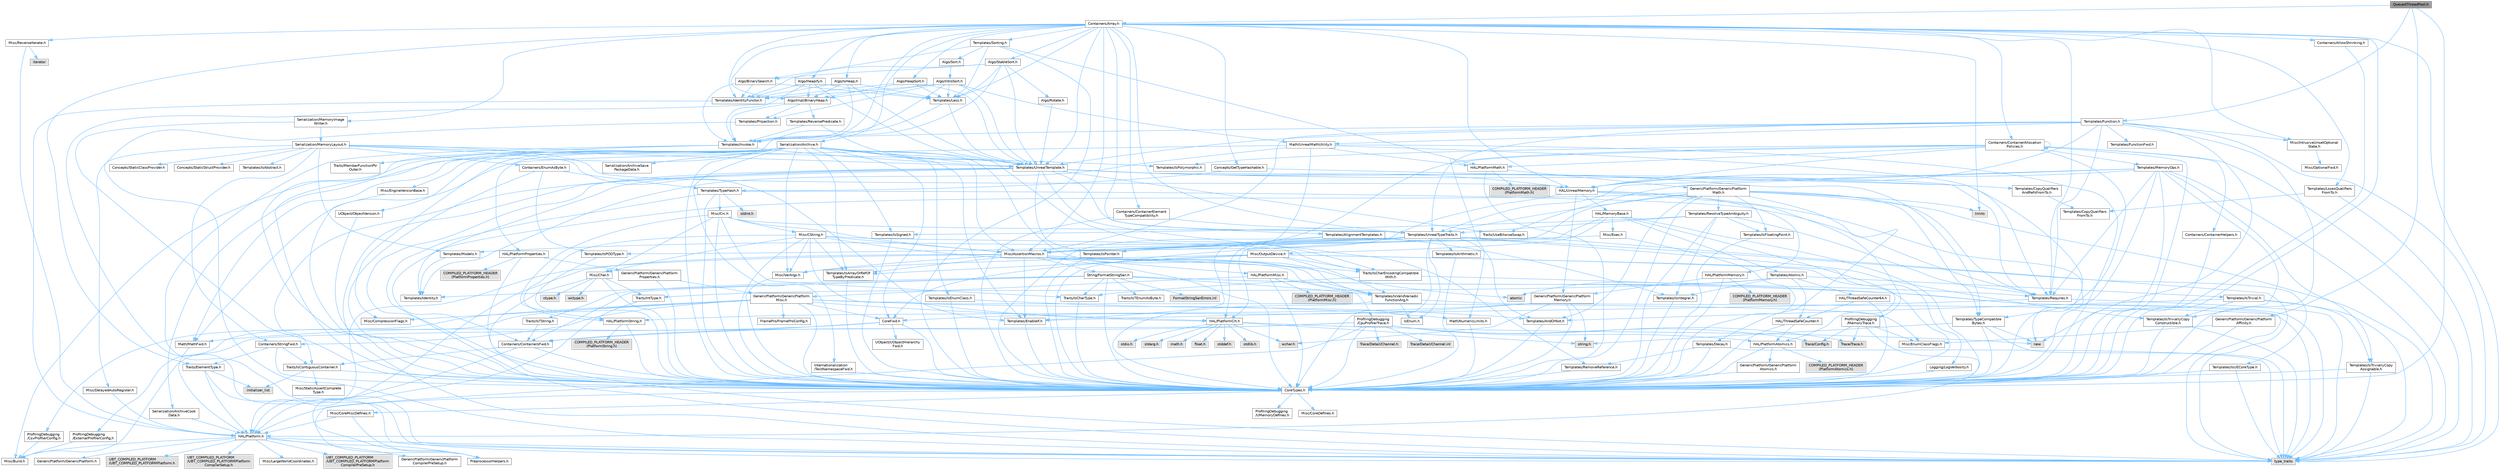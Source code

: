 digraph "QueuedThreadPool.h"
{
 // INTERACTIVE_SVG=YES
 // LATEX_PDF_SIZE
  bgcolor="transparent";
  edge [fontname=Helvetica,fontsize=10,labelfontname=Helvetica,labelfontsize=10];
  node [fontname=Helvetica,fontsize=10,shape=box,height=0.2,width=0.4];
  Node1 [id="Node000001",label="QueuedThreadPool.h",height=0.2,width=0.4,color="gray40", fillcolor="grey60", style="filled", fontcolor="black",tooltip=" "];
  Node1 -> Node2 [id="edge1_Node000001_Node000002",color="steelblue1",style="solid",tooltip=" "];
  Node2 [id="Node000002",label="CoreTypes.h",height=0.2,width=0.4,color="grey40", fillcolor="white", style="filled",URL="$dc/dec/CoreTypes_8h.html",tooltip=" "];
  Node2 -> Node3 [id="edge2_Node000002_Node000003",color="steelblue1",style="solid",tooltip=" "];
  Node3 [id="Node000003",label="HAL/Platform.h",height=0.2,width=0.4,color="grey40", fillcolor="white", style="filled",URL="$d9/dd0/Platform_8h.html",tooltip=" "];
  Node3 -> Node4 [id="edge3_Node000003_Node000004",color="steelblue1",style="solid",tooltip=" "];
  Node4 [id="Node000004",label="Misc/Build.h",height=0.2,width=0.4,color="grey40", fillcolor="white", style="filled",URL="$d3/dbb/Build_8h.html",tooltip=" "];
  Node3 -> Node5 [id="edge4_Node000003_Node000005",color="steelblue1",style="solid",tooltip=" "];
  Node5 [id="Node000005",label="Misc/LargeWorldCoordinates.h",height=0.2,width=0.4,color="grey40", fillcolor="white", style="filled",URL="$d2/dcb/LargeWorldCoordinates_8h.html",tooltip=" "];
  Node3 -> Node6 [id="edge5_Node000003_Node000006",color="steelblue1",style="solid",tooltip=" "];
  Node6 [id="Node000006",label="type_traits",height=0.2,width=0.4,color="grey60", fillcolor="#E0E0E0", style="filled",tooltip=" "];
  Node3 -> Node7 [id="edge6_Node000003_Node000007",color="steelblue1",style="solid",tooltip=" "];
  Node7 [id="Node000007",label="PreprocessorHelpers.h",height=0.2,width=0.4,color="grey40", fillcolor="white", style="filled",URL="$db/ddb/PreprocessorHelpers_8h.html",tooltip=" "];
  Node3 -> Node8 [id="edge7_Node000003_Node000008",color="steelblue1",style="solid",tooltip=" "];
  Node8 [id="Node000008",label="UBT_COMPILED_PLATFORM\l/UBT_COMPILED_PLATFORMPlatform\lCompilerPreSetup.h",height=0.2,width=0.4,color="grey60", fillcolor="#E0E0E0", style="filled",tooltip=" "];
  Node3 -> Node9 [id="edge8_Node000003_Node000009",color="steelblue1",style="solid",tooltip=" "];
  Node9 [id="Node000009",label="GenericPlatform/GenericPlatform\lCompilerPreSetup.h",height=0.2,width=0.4,color="grey40", fillcolor="white", style="filled",URL="$d9/dc8/GenericPlatformCompilerPreSetup_8h.html",tooltip=" "];
  Node3 -> Node10 [id="edge9_Node000003_Node000010",color="steelblue1",style="solid",tooltip=" "];
  Node10 [id="Node000010",label="GenericPlatform/GenericPlatform.h",height=0.2,width=0.4,color="grey40", fillcolor="white", style="filled",URL="$d6/d84/GenericPlatform_8h.html",tooltip=" "];
  Node3 -> Node11 [id="edge10_Node000003_Node000011",color="steelblue1",style="solid",tooltip=" "];
  Node11 [id="Node000011",label="UBT_COMPILED_PLATFORM\l/UBT_COMPILED_PLATFORMPlatform.h",height=0.2,width=0.4,color="grey60", fillcolor="#E0E0E0", style="filled",tooltip=" "];
  Node3 -> Node12 [id="edge11_Node000003_Node000012",color="steelblue1",style="solid",tooltip=" "];
  Node12 [id="Node000012",label="UBT_COMPILED_PLATFORM\l/UBT_COMPILED_PLATFORMPlatform\lCompilerSetup.h",height=0.2,width=0.4,color="grey60", fillcolor="#E0E0E0", style="filled",tooltip=" "];
  Node2 -> Node13 [id="edge12_Node000002_Node000013",color="steelblue1",style="solid",tooltip=" "];
  Node13 [id="Node000013",label="ProfilingDebugging\l/UMemoryDefines.h",height=0.2,width=0.4,color="grey40", fillcolor="white", style="filled",URL="$d2/da2/UMemoryDefines_8h.html",tooltip=" "];
  Node2 -> Node14 [id="edge13_Node000002_Node000014",color="steelblue1",style="solid",tooltip=" "];
  Node14 [id="Node000014",label="Misc/CoreMiscDefines.h",height=0.2,width=0.4,color="grey40", fillcolor="white", style="filled",URL="$da/d38/CoreMiscDefines_8h.html",tooltip=" "];
  Node14 -> Node3 [id="edge14_Node000014_Node000003",color="steelblue1",style="solid",tooltip=" "];
  Node14 -> Node7 [id="edge15_Node000014_Node000007",color="steelblue1",style="solid",tooltip=" "];
  Node2 -> Node15 [id="edge16_Node000002_Node000015",color="steelblue1",style="solid",tooltip=" "];
  Node15 [id="Node000015",label="Misc/CoreDefines.h",height=0.2,width=0.4,color="grey40", fillcolor="white", style="filled",URL="$d3/dd2/CoreDefines_8h.html",tooltip=" "];
  Node1 -> Node16 [id="edge17_Node000001_Node000016",color="steelblue1",style="solid",tooltip=" "];
  Node16 [id="Node000016",label="Containers/Array.h",height=0.2,width=0.4,color="grey40", fillcolor="white", style="filled",URL="$df/dd0/Array_8h.html",tooltip=" "];
  Node16 -> Node2 [id="edge18_Node000016_Node000002",color="steelblue1",style="solid",tooltip=" "];
  Node16 -> Node17 [id="edge19_Node000016_Node000017",color="steelblue1",style="solid",tooltip=" "];
  Node17 [id="Node000017",label="Misc/AssertionMacros.h",height=0.2,width=0.4,color="grey40", fillcolor="white", style="filled",URL="$d0/dfa/AssertionMacros_8h.html",tooltip=" "];
  Node17 -> Node2 [id="edge20_Node000017_Node000002",color="steelblue1",style="solid",tooltip=" "];
  Node17 -> Node3 [id="edge21_Node000017_Node000003",color="steelblue1",style="solid",tooltip=" "];
  Node17 -> Node18 [id="edge22_Node000017_Node000018",color="steelblue1",style="solid",tooltip=" "];
  Node18 [id="Node000018",label="HAL/PlatformMisc.h",height=0.2,width=0.4,color="grey40", fillcolor="white", style="filled",URL="$d0/df5/PlatformMisc_8h.html",tooltip=" "];
  Node18 -> Node2 [id="edge23_Node000018_Node000002",color="steelblue1",style="solid",tooltip=" "];
  Node18 -> Node19 [id="edge24_Node000018_Node000019",color="steelblue1",style="solid",tooltip=" "];
  Node19 [id="Node000019",label="GenericPlatform/GenericPlatform\lMisc.h",height=0.2,width=0.4,color="grey40", fillcolor="white", style="filled",URL="$db/d9a/GenericPlatformMisc_8h.html",tooltip=" "];
  Node19 -> Node20 [id="edge25_Node000019_Node000020",color="steelblue1",style="solid",tooltip=" "];
  Node20 [id="Node000020",label="Containers/StringFwd.h",height=0.2,width=0.4,color="grey40", fillcolor="white", style="filled",URL="$df/d37/StringFwd_8h.html",tooltip=" "];
  Node20 -> Node2 [id="edge26_Node000020_Node000002",color="steelblue1",style="solid",tooltip=" "];
  Node20 -> Node21 [id="edge27_Node000020_Node000021",color="steelblue1",style="solid",tooltip=" "];
  Node21 [id="Node000021",label="Traits/ElementType.h",height=0.2,width=0.4,color="grey40", fillcolor="white", style="filled",URL="$d5/d4f/ElementType_8h.html",tooltip=" "];
  Node21 -> Node3 [id="edge28_Node000021_Node000003",color="steelblue1",style="solid",tooltip=" "];
  Node21 -> Node22 [id="edge29_Node000021_Node000022",color="steelblue1",style="solid",tooltip=" "];
  Node22 [id="Node000022",label="initializer_list",height=0.2,width=0.4,color="grey60", fillcolor="#E0E0E0", style="filled",tooltip=" "];
  Node21 -> Node6 [id="edge30_Node000021_Node000006",color="steelblue1",style="solid",tooltip=" "];
  Node20 -> Node23 [id="edge31_Node000020_Node000023",color="steelblue1",style="solid",tooltip=" "];
  Node23 [id="Node000023",label="Traits/IsContiguousContainer.h",height=0.2,width=0.4,color="grey40", fillcolor="white", style="filled",URL="$d5/d3c/IsContiguousContainer_8h.html",tooltip=" "];
  Node23 -> Node2 [id="edge32_Node000023_Node000002",color="steelblue1",style="solid",tooltip=" "];
  Node23 -> Node24 [id="edge33_Node000023_Node000024",color="steelblue1",style="solid",tooltip=" "];
  Node24 [id="Node000024",label="Misc/StaticAssertComplete\lType.h",height=0.2,width=0.4,color="grey40", fillcolor="white", style="filled",URL="$d5/d4e/StaticAssertCompleteType_8h.html",tooltip=" "];
  Node23 -> Node22 [id="edge34_Node000023_Node000022",color="steelblue1",style="solid",tooltip=" "];
  Node19 -> Node25 [id="edge35_Node000019_Node000025",color="steelblue1",style="solid",tooltip=" "];
  Node25 [id="Node000025",label="CoreFwd.h",height=0.2,width=0.4,color="grey40", fillcolor="white", style="filled",URL="$d1/d1e/CoreFwd_8h.html",tooltip=" "];
  Node25 -> Node2 [id="edge36_Node000025_Node000002",color="steelblue1",style="solid",tooltip=" "];
  Node25 -> Node26 [id="edge37_Node000025_Node000026",color="steelblue1",style="solid",tooltip=" "];
  Node26 [id="Node000026",label="Containers/ContainersFwd.h",height=0.2,width=0.4,color="grey40", fillcolor="white", style="filled",URL="$d4/d0a/ContainersFwd_8h.html",tooltip=" "];
  Node26 -> Node3 [id="edge38_Node000026_Node000003",color="steelblue1",style="solid",tooltip=" "];
  Node26 -> Node2 [id="edge39_Node000026_Node000002",color="steelblue1",style="solid",tooltip=" "];
  Node26 -> Node23 [id="edge40_Node000026_Node000023",color="steelblue1",style="solid",tooltip=" "];
  Node25 -> Node27 [id="edge41_Node000025_Node000027",color="steelblue1",style="solid",tooltip=" "];
  Node27 [id="Node000027",label="Math/MathFwd.h",height=0.2,width=0.4,color="grey40", fillcolor="white", style="filled",URL="$d2/d10/MathFwd_8h.html",tooltip=" "];
  Node27 -> Node3 [id="edge42_Node000027_Node000003",color="steelblue1",style="solid",tooltip=" "];
  Node25 -> Node28 [id="edge43_Node000025_Node000028",color="steelblue1",style="solid",tooltip=" "];
  Node28 [id="Node000028",label="UObject/UObjectHierarchy\lFwd.h",height=0.2,width=0.4,color="grey40", fillcolor="white", style="filled",URL="$d3/d13/UObjectHierarchyFwd_8h.html",tooltip=" "];
  Node19 -> Node2 [id="edge44_Node000019_Node000002",color="steelblue1",style="solid",tooltip=" "];
  Node19 -> Node29 [id="edge45_Node000019_Node000029",color="steelblue1",style="solid",tooltip=" "];
  Node29 [id="Node000029",label="FramePro/FrameProConfig.h",height=0.2,width=0.4,color="grey40", fillcolor="white", style="filled",URL="$d7/d90/FrameProConfig_8h.html",tooltip=" "];
  Node19 -> Node30 [id="edge46_Node000019_Node000030",color="steelblue1",style="solid",tooltip=" "];
  Node30 [id="Node000030",label="HAL/PlatformCrt.h",height=0.2,width=0.4,color="grey40", fillcolor="white", style="filled",URL="$d8/d75/PlatformCrt_8h.html",tooltip=" "];
  Node30 -> Node31 [id="edge47_Node000030_Node000031",color="steelblue1",style="solid",tooltip=" "];
  Node31 [id="Node000031",label="new",height=0.2,width=0.4,color="grey60", fillcolor="#E0E0E0", style="filled",tooltip=" "];
  Node30 -> Node32 [id="edge48_Node000030_Node000032",color="steelblue1",style="solid",tooltip=" "];
  Node32 [id="Node000032",label="wchar.h",height=0.2,width=0.4,color="grey60", fillcolor="#E0E0E0", style="filled",tooltip=" "];
  Node30 -> Node33 [id="edge49_Node000030_Node000033",color="steelblue1",style="solid",tooltip=" "];
  Node33 [id="Node000033",label="stddef.h",height=0.2,width=0.4,color="grey60", fillcolor="#E0E0E0", style="filled",tooltip=" "];
  Node30 -> Node34 [id="edge50_Node000030_Node000034",color="steelblue1",style="solid",tooltip=" "];
  Node34 [id="Node000034",label="stdlib.h",height=0.2,width=0.4,color="grey60", fillcolor="#E0E0E0", style="filled",tooltip=" "];
  Node30 -> Node35 [id="edge51_Node000030_Node000035",color="steelblue1",style="solid",tooltip=" "];
  Node35 [id="Node000035",label="stdio.h",height=0.2,width=0.4,color="grey60", fillcolor="#E0E0E0", style="filled",tooltip=" "];
  Node30 -> Node36 [id="edge52_Node000030_Node000036",color="steelblue1",style="solid",tooltip=" "];
  Node36 [id="Node000036",label="stdarg.h",height=0.2,width=0.4,color="grey60", fillcolor="#E0E0E0", style="filled",tooltip=" "];
  Node30 -> Node37 [id="edge53_Node000030_Node000037",color="steelblue1",style="solid",tooltip=" "];
  Node37 [id="Node000037",label="math.h",height=0.2,width=0.4,color="grey60", fillcolor="#E0E0E0", style="filled",tooltip=" "];
  Node30 -> Node38 [id="edge54_Node000030_Node000038",color="steelblue1",style="solid",tooltip=" "];
  Node38 [id="Node000038",label="float.h",height=0.2,width=0.4,color="grey60", fillcolor="#E0E0E0", style="filled",tooltip=" "];
  Node30 -> Node39 [id="edge55_Node000030_Node000039",color="steelblue1",style="solid",tooltip=" "];
  Node39 [id="Node000039",label="string.h",height=0.2,width=0.4,color="grey60", fillcolor="#E0E0E0", style="filled",tooltip=" "];
  Node19 -> Node40 [id="edge56_Node000019_Node000040",color="steelblue1",style="solid",tooltip=" "];
  Node40 [id="Node000040",label="Math/NumericLimits.h",height=0.2,width=0.4,color="grey40", fillcolor="white", style="filled",URL="$df/d1b/NumericLimits_8h.html",tooltip=" "];
  Node40 -> Node2 [id="edge57_Node000040_Node000002",color="steelblue1",style="solid",tooltip=" "];
  Node19 -> Node41 [id="edge58_Node000019_Node000041",color="steelblue1",style="solid",tooltip=" "];
  Node41 [id="Node000041",label="Misc/CompressionFlags.h",height=0.2,width=0.4,color="grey40", fillcolor="white", style="filled",URL="$d9/d76/CompressionFlags_8h.html",tooltip=" "];
  Node19 -> Node42 [id="edge59_Node000019_Node000042",color="steelblue1",style="solid",tooltip=" "];
  Node42 [id="Node000042",label="Misc/EnumClassFlags.h",height=0.2,width=0.4,color="grey40", fillcolor="white", style="filled",URL="$d8/de7/EnumClassFlags_8h.html",tooltip=" "];
  Node19 -> Node43 [id="edge60_Node000019_Node000043",color="steelblue1",style="solid",tooltip=" "];
  Node43 [id="Node000043",label="ProfilingDebugging\l/CsvProfilerConfig.h",height=0.2,width=0.4,color="grey40", fillcolor="white", style="filled",URL="$d3/d88/CsvProfilerConfig_8h.html",tooltip=" "];
  Node43 -> Node4 [id="edge61_Node000043_Node000004",color="steelblue1",style="solid",tooltip=" "];
  Node19 -> Node44 [id="edge62_Node000019_Node000044",color="steelblue1",style="solid",tooltip=" "];
  Node44 [id="Node000044",label="ProfilingDebugging\l/ExternalProfilerConfig.h",height=0.2,width=0.4,color="grey40", fillcolor="white", style="filled",URL="$d3/dbb/ExternalProfilerConfig_8h.html",tooltip=" "];
  Node44 -> Node4 [id="edge63_Node000044_Node000004",color="steelblue1",style="solid",tooltip=" "];
  Node18 -> Node45 [id="edge64_Node000018_Node000045",color="steelblue1",style="solid",tooltip=" "];
  Node45 [id="Node000045",label="COMPILED_PLATFORM_HEADER\l(PlatformMisc.h)",height=0.2,width=0.4,color="grey60", fillcolor="#E0E0E0", style="filled",tooltip=" "];
  Node18 -> Node46 [id="edge65_Node000018_Node000046",color="steelblue1",style="solid",tooltip=" "];
  Node46 [id="Node000046",label="ProfilingDebugging\l/CpuProfilerTrace.h",height=0.2,width=0.4,color="grey40", fillcolor="white", style="filled",URL="$da/dcb/CpuProfilerTrace_8h.html",tooltip=" "];
  Node46 -> Node2 [id="edge66_Node000046_Node000002",color="steelblue1",style="solid",tooltip=" "];
  Node46 -> Node26 [id="edge67_Node000046_Node000026",color="steelblue1",style="solid",tooltip=" "];
  Node46 -> Node47 [id="edge68_Node000046_Node000047",color="steelblue1",style="solid",tooltip=" "];
  Node47 [id="Node000047",label="HAL/PlatformAtomics.h",height=0.2,width=0.4,color="grey40", fillcolor="white", style="filled",URL="$d3/d36/PlatformAtomics_8h.html",tooltip=" "];
  Node47 -> Node2 [id="edge69_Node000047_Node000002",color="steelblue1",style="solid",tooltip=" "];
  Node47 -> Node48 [id="edge70_Node000047_Node000048",color="steelblue1",style="solid",tooltip=" "];
  Node48 [id="Node000048",label="GenericPlatform/GenericPlatform\lAtomics.h",height=0.2,width=0.4,color="grey40", fillcolor="white", style="filled",URL="$da/d72/GenericPlatformAtomics_8h.html",tooltip=" "];
  Node48 -> Node2 [id="edge71_Node000048_Node000002",color="steelblue1",style="solid",tooltip=" "];
  Node47 -> Node49 [id="edge72_Node000047_Node000049",color="steelblue1",style="solid",tooltip=" "];
  Node49 [id="Node000049",label="COMPILED_PLATFORM_HEADER\l(PlatformAtomics.h)",height=0.2,width=0.4,color="grey60", fillcolor="#E0E0E0", style="filled",tooltip=" "];
  Node46 -> Node7 [id="edge73_Node000046_Node000007",color="steelblue1",style="solid",tooltip=" "];
  Node46 -> Node4 [id="edge74_Node000046_Node000004",color="steelblue1",style="solid",tooltip=" "];
  Node46 -> Node50 [id="edge75_Node000046_Node000050",color="steelblue1",style="solid",tooltip=" "];
  Node50 [id="Node000050",label="Trace/Config.h",height=0.2,width=0.4,color="grey60", fillcolor="#E0E0E0", style="filled",tooltip=" "];
  Node46 -> Node51 [id="edge76_Node000046_Node000051",color="steelblue1",style="solid",tooltip=" "];
  Node51 [id="Node000051",label="Trace/Detail/Channel.h",height=0.2,width=0.4,color="grey60", fillcolor="#E0E0E0", style="filled",tooltip=" "];
  Node46 -> Node52 [id="edge77_Node000046_Node000052",color="steelblue1",style="solid",tooltip=" "];
  Node52 [id="Node000052",label="Trace/Detail/Channel.inl",height=0.2,width=0.4,color="grey60", fillcolor="#E0E0E0", style="filled",tooltip=" "];
  Node46 -> Node53 [id="edge78_Node000046_Node000053",color="steelblue1",style="solid",tooltip=" "];
  Node53 [id="Node000053",label="Trace/Trace.h",height=0.2,width=0.4,color="grey60", fillcolor="#E0E0E0", style="filled",tooltip=" "];
  Node17 -> Node7 [id="edge79_Node000017_Node000007",color="steelblue1",style="solid",tooltip=" "];
  Node17 -> Node54 [id="edge80_Node000017_Node000054",color="steelblue1",style="solid",tooltip=" "];
  Node54 [id="Node000054",label="Templates/EnableIf.h",height=0.2,width=0.4,color="grey40", fillcolor="white", style="filled",URL="$d7/d60/EnableIf_8h.html",tooltip=" "];
  Node54 -> Node2 [id="edge81_Node000054_Node000002",color="steelblue1",style="solid",tooltip=" "];
  Node17 -> Node55 [id="edge82_Node000017_Node000055",color="steelblue1",style="solid",tooltip=" "];
  Node55 [id="Node000055",label="Templates/IsArrayOrRefOf\lTypeByPredicate.h",height=0.2,width=0.4,color="grey40", fillcolor="white", style="filled",URL="$d6/da1/IsArrayOrRefOfTypeByPredicate_8h.html",tooltip=" "];
  Node55 -> Node2 [id="edge83_Node000055_Node000002",color="steelblue1",style="solid",tooltip=" "];
  Node17 -> Node56 [id="edge84_Node000017_Node000056",color="steelblue1",style="solid",tooltip=" "];
  Node56 [id="Node000056",label="Templates/IsValidVariadic\lFunctionArg.h",height=0.2,width=0.4,color="grey40", fillcolor="white", style="filled",URL="$d0/dc8/IsValidVariadicFunctionArg_8h.html",tooltip=" "];
  Node56 -> Node2 [id="edge85_Node000056_Node000002",color="steelblue1",style="solid",tooltip=" "];
  Node56 -> Node57 [id="edge86_Node000056_Node000057",color="steelblue1",style="solid",tooltip=" "];
  Node57 [id="Node000057",label="IsEnum.h",height=0.2,width=0.4,color="grey40", fillcolor="white", style="filled",URL="$d4/de5/IsEnum_8h.html",tooltip=" "];
  Node56 -> Node6 [id="edge87_Node000056_Node000006",color="steelblue1",style="solid",tooltip=" "];
  Node17 -> Node58 [id="edge88_Node000017_Node000058",color="steelblue1",style="solid",tooltip=" "];
  Node58 [id="Node000058",label="Traits/IsCharEncodingCompatible\lWith.h",height=0.2,width=0.4,color="grey40", fillcolor="white", style="filled",URL="$df/dd1/IsCharEncodingCompatibleWith_8h.html",tooltip=" "];
  Node58 -> Node6 [id="edge89_Node000058_Node000006",color="steelblue1",style="solid",tooltip=" "];
  Node58 -> Node59 [id="edge90_Node000058_Node000059",color="steelblue1",style="solid",tooltip=" "];
  Node59 [id="Node000059",label="Traits/IsCharType.h",height=0.2,width=0.4,color="grey40", fillcolor="white", style="filled",URL="$db/d51/IsCharType_8h.html",tooltip=" "];
  Node59 -> Node2 [id="edge91_Node000059_Node000002",color="steelblue1",style="solid",tooltip=" "];
  Node17 -> Node60 [id="edge92_Node000017_Node000060",color="steelblue1",style="solid",tooltip=" "];
  Node60 [id="Node000060",label="Misc/VarArgs.h",height=0.2,width=0.4,color="grey40", fillcolor="white", style="filled",URL="$d5/d6f/VarArgs_8h.html",tooltip=" "];
  Node60 -> Node2 [id="edge93_Node000060_Node000002",color="steelblue1",style="solid",tooltip=" "];
  Node17 -> Node61 [id="edge94_Node000017_Node000061",color="steelblue1",style="solid",tooltip=" "];
  Node61 [id="Node000061",label="String/FormatStringSan.h",height=0.2,width=0.4,color="grey40", fillcolor="white", style="filled",URL="$d3/d8b/FormatStringSan_8h.html",tooltip=" "];
  Node61 -> Node6 [id="edge95_Node000061_Node000006",color="steelblue1",style="solid",tooltip=" "];
  Node61 -> Node2 [id="edge96_Node000061_Node000002",color="steelblue1",style="solid",tooltip=" "];
  Node61 -> Node62 [id="edge97_Node000061_Node000062",color="steelblue1",style="solid",tooltip=" "];
  Node62 [id="Node000062",label="Templates/Requires.h",height=0.2,width=0.4,color="grey40", fillcolor="white", style="filled",URL="$dc/d96/Requires_8h.html",tooltip=" "];
  Node62 -> Node54 [id="edge98_Node000062_Node000054",color="steelblue1",style="solid",tooltip=" "];
  Node62 -> Node6 [id="edge99_Node000062_Node000006",color="steelblue1",style="solid",tooltip=" "];
  Node61 -> Node63 [id="edge100_Node000061_Node000063",color="steelblue1",style="solid",tooltip=" "];
  Node63 [id="Node000063",label="Templates/Identity.h",height=0.2,width=0.4,color="grey40", fillcolor="white", style="filled",URL="$d0/dd5/Identity_8h.html",tooltip=" "];
  Node61 -> Node56 [id="edge101_Node000061_Node000056",color="steelblue1",style="solid",tooltip=" "];
  Node61 -> Node59 [id="edge102_Node000061_Node000059",color="steelblue1",style="solid",tooltip=" "];
  Node61 -> Node64 [id="edge103_Node000061_Node000064",color="steelblue1",style="solid",tooltip=" "];
  Node64 [id="Node000064",label="Traits/IsTEnumAsByte.h",height=0.2,width=0.4,color="grey40", fillcolor="white", style="filled",URL="$d1/de6/IsTEnumAsByte_8h.html",tooltip=" "];
  Node61 -> Node65 [id="edge104_Node000061_Node000065",color="steelblue1",style="solid",tooltip=" "];
  Node65 [id="Node000065",label="Traits/IsTString.h",height=0.2,width=0.4,color="grey40", fillcolor="white", style="filled",URL="$d0/df8/IsTString_8h.html",tooltip=" "];
  Node65 -> Node26 [id="edge105_Node000065_Node000026",color="steelblue1",style="solid",tooltip=" "];
  Node61 -> Node26 [id="edge106_Node000061_Node000026",color="steelblue1",style="solid",tooltip=" "];
  Node61 -> Node66 [id="edge107_Node000061_Node000066",color="steelblue1",style="solid",tooltip=" "];
  Node66 [id="Node000066",label="FormatStringSanErrors.inl",height=0.2,width=0.4,color="grey60", fillcolor="#E0E0E0", style="filled",tooltip=" "];
  Node17 -> Node67 [id="edge108_Node000017_Node000067",color="steelblue1",style="solid",tooltip=" "];
  Node67 [id="Node000067",label="atomic",height=0.2,width=0.4,color="grey60", fillcolor="#E0E0E0", style="filled",tooltip=" "];
  Node16 -> Node68 [id="edge109_Node000016_Node000068",color="steelblue1",style="solid",tooltip=" "];
  Node68 [id="Node000068",label="Misc/IntrusiveUnsetOptional\lState.h",height=0.2,width=0.4,color="grey40", fillcolor="white", style="filled",URL="$d2/d0a/IntrusiveUnsetOptionalState_8h.html",tooltip=" "];
  Node68 -> Node69 [id="edge110_Node000068_Node000069",color="steelblue1",style="solid",tooltip=" "];
  Node69 [id="Node000069",label="Misc/OptionalFwd.h",height=0.2,width=0.4,color="grey40", fillcolor="white", style="filled",URL="$dc/d50/OptionalFwd_8h.html",tooltip=" "];
  Node16 -> Node70 [id="edge111_Node000016_Node000070",color="steelblue1",style="solid",tooltip=" "];
  Node70 [id="Node000070",label="Misc/ReverseIterate.h",height=0.2,width=0.4,color="grey40", fillcolor="white", style="filled",URL="$db/de3/ReverseIterate_8h.html",tooltip=" "];
  Node70 -> Node3 [id="edge112_Node000070_Node000003",color="steelblue1",style="solid",tooltip=" "];
  Node70 -> Node71 [id="edge113_Node000070_Node000071",color="steelblue1",style="solid",tooltip=" "];
  Node71 [id="Node000071",label="iterator",height=0.2,width=0.4,color="grey60", fillcolor="#E0E0E0", style="filled",tooltip=" "];
  Node16 -> Node72 [id="edge114_Node000016_Node000072",color="steelblue1",style="solid",tooltip=" "];
  Node72 [id="Node000072",label="HAL/UnrealMemory.h",height=0.2,width=0.4,color="grey40", fillcolor="white", style="filled",URL="$d9/d96/UnrealMemory_8h.html",tooltip=" "];
  Node72 -> Node2 [id="edge115_Node000072_Node000002",color="steelblue1",style="solid",tooltip=" "];
  Node72 -> Node73 [id="edge116_Node000072_Node000073",color="steelblue1",style="solid",tooltip=" "];
  Node73 [id="Node000073",label="GenericPlatform/GenericPlatform\lMemory.h",height=0.2,width=0.4,color="grey40", fillcolor="white", style="filled",URL="$dd/d22/GenericPlatformMemory_8h.html",tooltip=" "];
  Node73 -> Node25 [id="edge117_Node000073_Node000025",color="steelblue1",style="solid",tooltip=" "];
  Node73 -> Node2 [id="edge118_Node000073_Node000002",color="steelblue1",style="solid",tooltip=" "];
  Node73 -> Node74 [id="edge119_Node000073_Node000074",color="steelblue1",style="solid",tooltip=" "];
  Node74 [id="Node000074",label="HAL/PlatformString.h",height=0.2,width=0.4,color="grey40", fillcolor="white", style="filled",URL="$db/db5/PlatformString_8h.html",tooltip=" "];
  Node74 -> Node2 [id="edge120_Node000074_Node000002",color="steelblue1",style="solid",tooltip=" "];
  Node74 -> Node75 [id="edge121_Node000074_Node000075",color="steelblue1",style="solid",tooltip=" "];
  Node75 [id="Node000075",label="COMPILED_PLATFORM_HEADER\l(PlatformString.h)",height=0.2,width=0.4,color="grey60", fillcolor="#E0E0E0", style="filled",tooltip=" "];
  Node73 -> Node39 [id="edge122_Node000073_Node000039",color="steelblue1",style="solid",tooltip=" "];
  Node73 -> Node32 [id="edge123_Node000073_Node000032",color="steelblue1",style="solid",tooltip=" "];
  Node72 -> Node76 [id="edge124_Node000072_Node000076",color="steelblue1",style="solid",tooltip=" "];
  Node76 [id="Node000076",label="HAL/MemoryBase.h",height=0.2,width=0.4,color="grey40", fillcolor="white", style="filled",URL="$d6/d9f/MemoryBase_8h.html",tooltip=" "];
  Node76 -> Node2 [id="edge125_Node000076_Node000002",color="steelblue1",style="solid",tooltip=" "];
  Node76 -> Node47 [id="edge126_Node000076_Node000047",color="steelblue1",style="solid",tooltip=" "];
  Node76 -> Node30 [id="edge127_Node000076_Node000030",color="steelblue1",style="solid",tooltip=" "];
  Node76 -> Node77 [id="edge128_Node000076_Node000077",color="steelblue1",style="solid",tooltip=" "];
  Node77 [id="Node000077",label="Misc/Exec.h",height=0.2,width=0.4,color="grey40", fillcolor="white", style="filled",URL="$de/ddb/Exec_8h.html",tooltip=" "];
  Node77 -> Node2 [id="edge129_Node000077_Node000002",color="steelblue1",style="solid",tooltip=" "];
  Node77 -> Node17 [id="edge130_Node000077_Node000017",color="steelblue1",style="solid",tooltip=" "];
  Node76 -> Node78 [id="edge131_Node000076_Node000078",color="steelblue1",style="solid",tooltip=" "];
  Node78 [id="Node000078",label="Misc/OutputDevice.h",height=0.2,width=0.4,color="grey40", fillcolor="white", style="filled",URL="$d7/d32/OutputDevice_8h.html",tooltip=" "];
  Node78 -> Node25 [id="edge132_Node000078_Node000025",color="steelblue1",style="solid",tooltip=" "];
  Node78 -> Node2 [id="edge133_Node000078_Node000002",color="steelblue1",style="solid",tooltip=" "];
  Node78 -> Node79 [id="edge134_Node000078_Node000079",color="steelblue1",style="solid",tooltip=" "];
  Node79 [id="Node000079",label="Logging/LogVerbosity.h",height=0.2,width=0.4,color="grey40", fillcolor="white", style="filled",URL="$d2/d8f/LogVerbosity_8h.html",tooltip=" "];
  Node79 -> Node2 [id="edge135_Node000079_Node000002",color="steelblue1",style="solid",tooltip=" "];
  Node78 -> Node60 [id="edge136_Node000078_Node000060",color="steelblue1",style="solid",tooltip=" "];
  Node78 -> Node55 [id="edge137_Node000078_Node000055",color="steelblue1",style="solid",tooltip=" "];
  Node78 -> Node56 [id="edge138_Node000078_Node000056",color="steelblue1",style="solid",tooltip=" "];
  Node78 -> Node58 [id="edge139_Node000078_Node000058",color="steelblue1",style="solid",tooltip=" "];
  Node76 -> Node80 [id="edge140_Node000076_Node000080",color="steelblue1",style="solid",tooltip=" "];
  Node80 [id="Node000080",label="Templates/Atomic.h",height=0.2,width=0.4,color="grey40", fillcolor="white", style="filled",URL="$d3/d91/Atomic_8h.html",tooltip=" "];
  Node80 -> Node81 [id="edge141_Node000080_Node000081",color="steelblue1",style="solid",tooltip=" "];
  Node81 [id="Node000081",label="HAL/ThreadSafeCounter.h",height=0.2,width=0.4,color="grey40", fillcolor="white", style="filled",URL="$dc/dc9/ThreadSafeCounter_8h.html",tooltip=" "];
  Node81 -> Node2 [id="edge142_Node000081_Node000002",color="steelblue1",style="solid",tooltip=" "];
  Node81 -> Node47 [id="edge143_Node000081_Node000047",color="steelblue1",style="solid",tooltip=" "];
  Node80 -> Node82 [id="edge144_Node000080_Node000082",color="steelblue1",style="solid",tooltip=" "];
  Node82 [id="Node000082",label="HAL/ThreadSafeCounter64.h",height=0.2,width=0.4,color="grey40", fillcolor="white", style="filled",URL="$d0/d12/ThreadSafeCounter64_8h.html",tooltip=" "];
  Node82 -> Node2 [id="edge145_Node000082_Node000002",color="steelblue1",style="solid",tooltip=" "];
  Node82 -> Node81 [id="edge146_Node000082_Node000081",color="steelblue1",style="solid",tooltip=" "];
  Node80 -> Node83 [id="edge147_Node000080_Node000083",color="steelblue1",style="solid",tooltip=" "];
  Node83 [id="Node000083",label="Templates/IsIntegral.h",height=0.2,width=0.4,color="grey40", fillcolor="white", style="filled",URL="$da/d64/IsIntegral_8h.html",tooltip=" "];
  Node83 -> Node2 [id="edge148_Node000083_Node000002",color="steelblue1",style="solid",tooltip=" "];
  Node80 -> Node84 [id="edge149_Node000080_Node000084",color="steelblue1",style="solid",tooltip=" "];
  Node84 [id="Node000084",label="Templates/IsTrivial.h",height=0.2,width=0.4,color="grey40", fillcolor="white", style="filled",URL="$da/d4c/IsTrivial_8h.html",tooltip=" "];
  Node84 -> Node85 [id="edge150_Node000084_Node000085",color="steelblue1",style="solid",tooltip=" "];
  Node85 [id="Node000085",label="Templates/AndOrNot.h",height=0.2,width=0.4,color="grey40", fillcolor="white", style="filled",URL="$db/d0a/AndOrNot_8h.html",tooltip=" "];
  Node85 -> Node2 [id="edge151_Node000085_Node000002",color="steelblue1",style="solid",tooltip=" "];
  Node84 -> Node86 [id="edge152_Node000084_Node000086",color="steelblue1",style="solid",tooltip=" "];
  Node86 [id="Node000086",label="Templates/IsTriviallyCopy\lConstructible.h",height=0.2,width=0.4,color="grey40", fillcolor="white", style="filled",URL="$d3/d78/IsTriviallyCopyConstructible_8h.html",tooltip=" "];
  Node86 -> Node2 [id="edge153_Node000086_Node000002",color="steelblue1",style="solid",tooltip=" "];
  Node86 -> Node6 [id="edge154_Node000086_Node000006",color="steelblue1",style="solid",tooltip=" "];
  Node84 -> Node87 [id="edge155_Node000084_Node000087",color="steelblue1",style="solid",tooltip=" "];
  Node87 [id="Node000087",label="Templates/IsTriviallyCopy\lAssignable.h",height=0.2,width=0.4,color="grey40", fillcolor="white", style="filled",URL="$d2/df2/IsTriviallyCopyAssignable_8h.html",tooltip=" "];
  Node87 -> Node2 [id="edge156_Node000087_Node000002",color="steelblue1",style="solid",tooltip=" "];
  Node87 -> Node6 [id="edge157_Node000087_Node000006",color="steelblue1",style="solid",tooltip=" "];
  Node84 -> Node6 [id="edge158_Node000084_Node000006",color="steelblue1",style="solid",tooltip=" "];
  Node80 -> Node88 [id="edge159_Node000080_Node000088",color="steelblue1",style="solid",tooltip=" "];
  Node88 [id="Node000088",label="Traits/IntType.h",height=0.2,width=0.4,color="grey40", fillcolor="white", style="filled",URL="$d7/deb/IntType_8h.html",tooltip=" "];
  Node88 -> Node3 [id="edge160_Node000088_Node000003",color="steelblue1",style="solid",tooltip=" "];
  Node80 -> Node67 [id="edge161_Node000080_Node000067",color="steelblue1",style="solid",tooltip=" "];
  Node72 -> Node89 [id="edge162_Node000072_Node000089",color="steelblue1",style="solid",tooltip=" "];
  Node89 [id="Node000089",label="HAL/PlatformMemory.h",height=0.2,width=0.4,color="grey40", fillcolor="white", style="filled",URL="$de/d68/PlatformMemory_8h.html",tooltip=" "];
  Node89 -> Node2 [id="edge163_Node000089_Node000002",color="steelblue1",style="solid",tooltip=" "];
  Node89 -> Node73 [id="edge164_Node000089_Node000073",color="steelblue1",style="solid",tooltip=" "];
  Node89 -> Node90 [id="edge165_Node000089_Node000090",color="steelblue1",style="solid",tooltip=" "];
  Node90 [id="Node000090",label="COMPILED_PLATFORM_HEADER\l(PlatformMemory.h)",height=0.2,width=0.4,color="grey60", fillcolor="#E0E0E0", style="filled",tooltip=" "];
  Node72 -> Node91 [id="edge166_Node000072_Node000091",color="steelblue1",style="solid",tooltip=" "];
  Node91 [id="Node000091",label="ProfilingDebugging\l/MemoryTrace.h",height=0.2,width=0.4,color="grey40", fillcolor="white", style="filled",URL="$da/dd7/MemoryTrace_8h.html",tooltip=" "];
  Node91 -> Node3 [id="edge167_Node000091_Node000003",color="steelblue1",style="solid",tooltip=" "];
  Node91 -> Node42 [id="edge168_Node000091_Node000042",color="steelblue1",style="solid",tooltip=" "];
  Node91 -> Node50 [id="edge169_Node000091_Node000050",color="steelblue1",style="solid",tooltip=" "];
  Node91 -> Node53 [id="edge170_Node000091_Node000053",color="steelblue1",style="solid",tooltip=" "];
  Node72 -> Node92 [id="edge171_Node000072_Node000092",color="steelblue1",style="solid",tooltip=" "];
  Node92 [id="Node000092",label="Templates/IsPointer.h",height=0.2,width=0.4,color="grey40", fillcolor="white", style="filled",URL="$d7/d05/IsPointer_8h.html",tooltip=" "];
  Node92 -> Node2 [id="edge172_Node000092_Node000002",color="steelblue1",style="solid",tooltip=" "];
  Node16 -> Node93 [id="edge173_Node000016_Node000093",color="steelblue1",style="solid",tooltip=" "];
  Node93 [id="Node000093",label="Templates/UnrealTypeTraits.h",height=0.2,width=0.4,color="grey40", fillcolor="white", style="filled",URL="$d2/d2d/UnrealTypeTraits_8h.html",tooltip=" "];
  Node93 -> Node2 [id="edge174_Node000093_Node000002",color="steelblue1",style="solid",tooltip=" "];
  Node93 -> Node92 [id="edge175_Node000093_Node000092",color="steelblue1",style="solid",tooltip=" "];
  Node93 -> Node17 [id="edge176_Node000093_Node000017",color="steelblue1",style="solid",tooltip=" "];
  Node93 -> Node85 [id="edge177_Node000093_Node000085",color="steelblue1",style="solid",tooltip=" "];
  Node93 -> Node54 [id="edge178_Node000093_Node000054",color="steelblue1",style="solid",tooltip=" "];
  Node93 -> Node94 [id="edge179_Node000093_Node000094",color="steelblue1",style="solid",tooltip=" "];
  Node94 [id="Node000094",label="Templates/IsArithmetic.h",height=0.2,width=0.4,color="grey40", fillcolor="white", style="filled",URL="$d2/d5d/IsArithmetic_8h.html",tooltip=" "];
  Node94 -> Node2 [id="edge180_Node000094_Node000002",color="steelblue1",style="solid",tooltip=" "];
  Node93 -> Node57 [id="edge181_Node000093_Node000057",color="steelblue1",style="solid",tooltip=" "];
  Node93 -> Node95 [id="edge182_Node000093_Node000095",color="steelblue1",style="solid",tooltip=" "];
  Node95 [id="Node000095",label="Templates/Models.h",height=0.2,width=0.4,color="grey40", fillcolor="white", style="filled",URL="$d3/d0c/Models_8h.html",tooltip=" "];
  Node95 -> Node63 [id="edge183_Node000095_Node000063",color="steelblue1",style="solid",tooltip=" "];
  Node93 -> Node96 [id="edge184_Node000093_Node000096",color="steelblue1",style="solid",tooltip=" "];
  Node96 [id="Node000096",label="Templates/IsPODType.h",height=0.2,width=0.4,color="grey40", fillcolor="white", style="filled",URL="$d7/db1/IsPODType_8h.html",tooltip=" "];
  Node96 -> Node2 [id="edge185_Node000096_Node000002",color="steelblue1",style="solid",tooltip=" "];
  Node93 -> Node97 [id="edge186_Node000093_Node000097",color="steelblue1",style="solid",tooltip=" "];
  Node97 [id="Node000097",label="Templates/IsUECoreType.h",height=0.2,width=0.4,color="grey40", fillcolor="white", style="filled",URL="$d1/db8/IsUECoreType_8h.html",tooltip=" "];
  Node97 -> Node2 [id="edge187_Node000097_Node000002",color="steelblue1",style="solid",tooltip=" "];
  Node97 -> Node6 [id="edge188_Node000097_Node000006",color="steelblue1",style="solid",tooltip=" "];
  Node93 -> Node86 [id="edge189_Node000093_Node000086",color="steelblue1",style="solid",tooltip=" "];
  Node16 -> Node98 [id="edge190_Node000016_Node000098",color="steelblue1",style="solid",tooltip=" "];
  Node98 [id="Node000098",label="Templates/UnrealTemplate.h",height=0.2,width=0.4,color="grey40", fillcolor="white", style="filled",URL="$d4/d24/UnrealTemplate_8h.html",tooltip=" "];
  Node98 -> Node2 [id="edge191_Node000098_Node000002",color="steelblue1",style="solid",tooltip=" "];
  Node98 -> Node92 [id="edge192_Node000098_Node000092",color="steelblue1",style="solid",tooltip=" "];
  Node98 -> Node72 [id="edge193_Node000098_Node000072",color="steelblue1",style="solid",tooltip=" "];
  Node98 -> Node99 [id="edge194_Node000098_Node000099",color="steelblue1",style="solid",tooltip=" "];
  Node99 [id="Node000099",label="Templates/CopyQualifiers\lAndRefsFromTo.h",height=0.2,width=0.4,color="grey40", fillcolor="white", style="filled",URL="$d3/db3/CopyQualifiersAndRefsFromTo_8h.html",tooltip=" "];
  Node99 -> Node100 [id="edge195_Node000099_Node000100",color="steelblue1",style="solid",tooltip=" "];
  Node100 [id="Node000100",label="Templates/CopyQualifiers\lFromTo.h",height=0.2,width=0.4,color="grey40", fillcolor="white", style="filled",URL="$d5/db4/CopyQualifiersFromTo_8h.html",tooltip=" "];
  Node98 -> Node93 [id="edge196_Node000098_Node000093",color="steelblue1",style="solid",tooltip=" "];
  Node98 -> Node101 [id="edge197_Node000098_Node000101",color="steelblue1",style="solid",tooltip=" "];
  Node101 [id="Node000101",label="Templates/RemoveReference.h",height=0.2,width=0.4,color="grey40", fillcolor="white", style="filled",URL="$da/dbe/RemoveReference_8h.html",tooltip=" "];
  Node101 -> Node2 [id="edge198_Node000101_Node000002",color="steelblue1",style="solid",tooltip=" "];
  Node98 -> Node62 [id="edge199_Node000098_Node000062",color="steelblue1",style="solid",tooltip=" "];
  Node98 -> Node102 [id="edge200_Node000098_Node000102",color="steelblue1",style="solid",tooltip=" "];
  Node102 [id="Node000102",label="Templates/TypeCompatible\lBytes.h",height=0.2,width=0.4,color="grey40", fillcolor="white", style="filled",URL="$df/d0a/TypeCompatibleBytes_8h.html",tooltip=" "];
  Node102 -> Node2 [id="edge201_Node000102_Node000002",color="steelblue1",style="solid",tooltip=" "];
  Node102 -> Node39 [id="edge202_Node000102_Node000039",color="steelblue1",style="solid",tooltip=" "];
  Node102 -> Node31 [id="edge203_Node000102_Node000031",color="steelblue1",style="solid",tooltip=" "];
  Node102 -> Node6 [id="edge204_Node000102_Node000006",color="steelblue1",style="solid",tooltip=" "];
  Node98 -> Node63 [id="edge205_Node000098_Node000063",color="steelblue1",style="solid",tooltip=" "];
  Node98 -> Node23 [id="edge206_Node000098_Node000023",color="steelblue1",style="solid",tooltip=" "];
  Node98 -> Node103 [id="edge207_Node000098_Node000103",color="steelblue1",style="solid",tooltip=" "];
  Node103 [id="Node000103",label="Traits/UseBitwiseSwap.h",height=0.2,width=0.4,color="grey40", fillcolor="white", style="filled",URL="$db/df3/UseBitwiseSwap_8h.html",tooltip=" "];
  Node103 -> Node2 [id="edge208_Node000103_Node000002",color="steelblue1",style="solid",tooltip=" "];
  Node103 -> Node6 [id="edge209_Node000103_Node000006",color="steelblue1",style="solid",tooltip=" "];
  Node98 -> Node6 [id="edge210_Node000098_Node000006",color="steelblue1",style="solid",tooltip=" "];
  Node16 -> Node104 [id="edge211_Node000016_Node000104",color="steelblue1",style="solid",tooltip=" "];
  Node104 [id="Node000104",label="Containers/AllowShrinking.h",height=0.2,width=0.4,color="grey40", fillcolor="white", style="filled",URL="$d7/d1a/AllowShrinking_8h.html",tooltip=" "];
  Node104 -> Node2 [id="edge212_Node000104_Node000002",color="steelblue1",style="solid",tooltip=" "];
  Node16 -> Node105 [id="edge213_Node000016_Node000105",color="steelblue1",style="solid",tooltip=" "];
  Node105 [id="Node000105",label="Containers/ContainerAllocation\lPolicies.h",height=0.2,width=0.4,color="grey40", fillcolor="white", style="filled",URL="$d7/dff/ContainerAllocationPolicies_8h.html",tooltip=" "];
  Node105 -> Node2 [id="edge214_Node000105_Node000002",color="steelblue1",style="solid",tooltip=" "];
  Node105 -> Node106 [id="edge215_Node000105_Node000106",color="steelblue1",style="solid",tooltip=" "];
  Node106 [id="Node000106",label="Containers/ContainerHelpers.h",height=0.2,width=0.4,color="grey40", fillcolor="white", style="filled",URL="$d7/d33/ContainerHelpers_8h.html",tooltip=" "];
  Node106 -> Node2 [id="edge216_Node000106_Node000002",color="steelblue1",style="solid",tooltip=" "];
  Node105 -> Node105 [id="edge217_Node000105_Node000105",color="steelblue1",style="solid",tooltip=" "];
  Node105 -> Node107 [id="edge218_Node000105_Node000107",color="steelblue1",style="solid",tooltip=" "];
  Node107 [id="Node000107",label="HAL/PlatformMath.h",height=0.2,width=0.4,color="grey40", fillcolor="white", style="filled",URL="$dc/d53/PlatformMath_8h.html",tooltip=" "];
  Node107 -> Node2 [id="edge219_Node000107_Node000002",color="steelblue1",style="solid",tooltip=" "];
  Node107 -> Node108 [id="edge220_Node000107_Node000108",color="steelblue1",style="solid",tooltip=" "];
  Node108 [id="Node000108",label="GenericPlatform/GenericPlatform\lMath.h",height=0.2,width=0.4,color="grey40", fillcolor="white", style="filled",URL="$d5/d79/GenericPlatformMath_8h.html",tooltip=" "];
  Node108 -> Node2 [id="edge221_Node000108_Node000002",color="steelblue1",style="solid",tooltip=" "];
  Node108 -> Node26 [id="edge222_Node000108_Node000026",color="steelblue1",style="solid",tooltip=" "];
  Node108 -> Node30 [id="edge223_Node000108_Node000030",color="steelblue1",style="solid",tooltip=" "];
  Node108 -> Node85 [id="edge224_Node000108_Node000085",color="steelblue1",style="solid",tooltip=" "];
  Node108 -> Node109 [id="edge225_Node000108_Node000109",color="steelblue1",style="solid",tooltip=" "];
  Node109 [id="Node000109",label="Templates/Decay.h",height=0.2,width=0.4,color="grey40", fillcolor="white", style="filled",URL="$dd/d0f/Decay_8h.html",tooltip=" "];
  Node109 -> Node2 [id="edge226_Node000109_Node000002",color="steelblue1",style="solid",tooltip=" "];
  Node109 -> Node101 [id="edge227_Node000109_Node000101",color="steelblue1",style="solid",tooltip=" "];
  Node109 -> Node6 [id="edge228_Node000109_Node000006",color="steelblue1",style="solid",tooltip=" "];
  Node108 -> Node110 [id="edge229_Node000108_Node000110",color="steelblue1",style="solid",tooltip=" "];
  Node110 [id="Node000110",label="Templates/IsFloatingPoint.h",height=0.2,width=0.4,color="grey40", fillcolor="white", style="filled",URL="$d3/d11/IsFloatingPoint_8h.html",tooltip=" "];
  Node110 -> Node2 [id="edge230_Node000110_Node000002",color="steelblue1",style="solid",tooltip=" "];
  Node108 -> Node93 [id="edge231_Node000108_Node000093",color="steelblue1",style="solid",tooltip=" "];
  Node108 -> Node62 [id="edge232_Node000108_Node000062",color="steelblue1",style="solid",tooltip=" "];
  Node108 -> Node111 [id="edge233_Node000108_Node000111",color="steelblue1",style="solid",tooltip=" "];
  Node111 [id="Node000111",label="Templates/ResolveTypeAmbiguity.h",height=0.2,width=0.4,color="grey40", fillcolor="white", style="filled",URL="$df/d1f/ResolveTypeAmbiguity_8h.html",tooltip=" "];
  Node111 -> Node2 [id="edge234_Node000111_Node000002",color="steelblue1",style="solid",tooltip=" "];
  Node111 -> Node110 [id="edge235_Node000111_Node000110",color="steelblue1",style="solid",tooltip=" "];
  Node111 -> Node93 [id="edge236_Node000111_Node000093",color="steelblue1",style="solid",tooltip=" "];
  Node111 -> Node112 [id="edge237_Node000111_Node000112",color="steelblue1",style="solid",tooltip=" "];
  Node112 [id="Node000112",label="Templates/IsSigned.h",height=0.2,width=0.4,color="grey40", fillcolor="white", style="filled",URL="$d8/dd8/IsSigned_8h.html",tooltip=" "];
  Node112 -> Node2 [id="edge238_Node000112_Node000002",color="steelblue1",style="solid",tooltip=" "];
  Node111 -> Node83 [id="edge239_Node000111_Node000083",color="steelblue1",style="solid",tooltip=" "];
  Node111 -> Node62 [id="edge240_Node000111_Node000062",color="steelblue1",style="solid",tooltip=" "];
  Node108 -> Node102 [id="edge241_Node000108_Node000102",color="steelblue1",style="solid",tooltip=" "];
  Node108 -> Node113 [id="edge242_Node000108_Node000113",color="steelblue1",style="solid",tooltip=" "];
  Node113 [id="Node000113",label="limits",height=0.2,width=0.4,color="grey60", fillcolor="#E0E0E0", style="filled",tooltip=" "];
  Node108 -> Node6 [id="edge243_Node000108_Node000006",color="steelblue1",style="solid",tooltip=" "];
  Node107 -> Node114 [id="edge244_Node000107_Node000114",color="steelblue1",style="solid",tooltip=" "];
  Node114 [id="Node000114",label="COMPILED_PLATFORM_HEADER\l(PlatformMath.h)",height=0.2,width=0.4,color="grey60", fillcolor="#E0E0E0", style="filled",tooltip=" "];
  Node105 -> Node72 [id="edge245_Node000105_Node000072",color="steelblue1",style="solid",tooltip=" "];
  Node105 -> Node40 [id="edge246_Node000105_Node000040",color="steelblue1",style="solid",tooltip=" "];
  Node105 -> Node17 [id="edge247_Node000105_Node000017",color="steelblue1",style="solid",tooltip=" "];
  Node105 -> Node115 [id="edge248_Node000105_Node000115",color="steelblue1",style="solid",tooltip=" "];
  Node115 [id="Node000115",label="Templates/IsPolymorphic.h",height=0.2,width=0.4,color="grey40", fillcolor="white", style="filled",URL="$dc/d20/IsPolymorphic_8h.html",tooltip=" "];
  Node105 -> Node116 [id="edge249_Node000105_Node000116",color="steelblue1",style="solid",tooltip=" "];
  Node116 [id="Node000116",label="Templates/MemoryOps.h",height=0.2,width=0.4,color="grey40", fillcolor="white", style="filled",URL="$db/dea/MemoryOps_8h.html",tooltip=" "];
  Node116 -> Node2 [id="edge250_Node000116_Node000002",color="steelblue1",style="solid",tooltip=" "];
  Node116 -> Node72 [id="edge251_Node000116_Node000072",color="steelblue1",style="solid",tooltip=" "];
  Node116 -> Node87 [id="edge252_Node000116_Node000087",color="steelblue1",style="solid",tooltip=" "];
  Node116 -> Node86 [id="edge253_Node000116_Node000086",color="steelblue1",style="solid",tooltip=" "];
  Node116 -> Node62 [id="edge254_Node000116_Node000062",color="steelblue1",style="solid",tooltip=" "];
  Node116 -> Node93 [id="edge255_Node000116_Node000093",color="steelblue1",style="solid",tooltip=" "];
  Node116 -> Node103 [id="edge256_Node000116_Node000103",color="steelblue1",style="solid",tooltip=" "];
  Node116 -> Node31 [id="edge257_Node000116_Node000031",color="steelblue1",style="solid",tooltip=" "];
  Node116 -> Node6 [id="edge258_Node000116_Node000006",color="steelblue1",style="solid",tooltip=" "];
  Node105 -> Node102 [id="edge259_Node000105_Node000102",color="steelblue1",style="solid",tooltip=" "];
  Node105 -> Node6 [id="edge260_Node000105_Node000006",color="steelblue1",style="solid",tooltip=" "];
  Node16 -> Node117 [id="edge261_Node000016_Node000117",color="steelblue1",style="solid",tooltip=" "];
  Node117 [id="Node000117",label="Containers/ContainerElement\lTypeCompatibility.h",height=0.2,width=0.4,color="grey40", fillcolor="white", style="filled",URL="$df/ddf/ContainerElementTypeCompatibility_8h.html",tooltip=" "];
  Node117 -> Node2 [id="edge262_Node000117_Node000002",color="steelblue1",style="solid",tooltip=" "];
  Node117 -> Node93 [id="edge263_Node000117_Node000093",color="steelblue1",style="solid",tooltip=" "];
  Node16 -> Node118 [id="edge264_Node000016_Node000118",color="steelblue1",style="solid",tooltip=" "];
  Node118 [id="Node000118",label="Serialization/Archive.h",height=0.2,width=0.4,color="grey40", fillcolor="white", style="filled",URL="$d7/d3b/Archive_8h.html",tooltip=" "];
  Node118 -> Node25 [id="edge265_Node000118_Node000025",color="steelblue1",style="solid",tooltip=" "];
  Node118 -> Node2 [id="edge266_Node000118_Node000002",color="steelblue1",style="solid",tooltip=" "];
  Node118 -> Node119 [id="edge267_Node000118_Node000119",color="steelblue1",style="solid",tooltip=" "];
  Node119 [id="Node000119",label="HAL/PlatformProperties.h",height=0.2,width=0.4,color="grey40", fillcolor="white", style="filled",URL="$d9/db0/PlatformProperties_8h.html",tooltip=" "];
  Node119 -> Node2 [id="edge268_Node000119_Node000002",color="steelblue1",style="solid",tooltip=" "];
  Node119 -> Node120 [id="edge269_Node000119_Node000120",color="steelblue1",style="solid",tooltip=" "];
  Node120 [id="Node000120",label="GenericPlatform/GenericPlatform\lProperties.h",height=0.2,width=0.4,color="grey40", fillcolor="white", style="filled",URL="$d2/dcd/GenericPlatformProperties_8h.html",tooltip=" "];
  Node120 -> Node2 [id="edge270_Node000120_Node000002",color="steelblue1",style="solid",tooltip=" "];
  Node120 -> Node19 [id="edge271_Node000120_Node000019",color="steelblue1",style="solid",tooltip=" "];
  Node119 -> Node121 [id="edge272_Node000119_Node000121",color="steelblue1",style="solid",tooltip=" "];
  Node121 [id="Node000121",label="COMPILED_PLATFORM_HEADER\l(PlatformProperties.h)",height=0.2,width=0.4,color="grey60", fillcolor="#E0E0E0", style="filled",tooltip=" "];
  Node118 -> Node122 [id="edge273_Node000118_Node000122",color="steelblue1",style="solid",tooltip=" "];
  Node122 [id="Node000122",label="Internationalization\l/TextNamespaceFwd.h",height=0.2,width=0.4,color="grey40", fillcolor="white", style="filled",URL="$d8/d97/TextNamespaceFwd_8h.html",tooltip=" "];
  Node122 -> Node2 [id="edge274_Node000122_Node000002",color="steelblue1",style="solid",tooltip=" "];
  Node118 -> Node27 [id="edge275_Node000118_Node000027",color="steelblue1",style="solid",tooltip=" "];
  Node118 -> Node17 [id="edge276_Node000118_Node000017",color="steelblue1",style="solid",tooltip=" "];
  Node118 -> Node4 [id="edge277_Node000118_Node000004",color="steelblue1",style="solid",tooltip=" "];
  Node118 -> Node41 [id="edge278_Node000118_Node000041",color="steelblue1",style="solid",tooltip=" "];
  Node118 -> Node123 [id="edge279_Node000118_Node000123",color="steelblue1",style="solid",tooltip=" "];
  Node123 [id="Node000123",label="Misc/EngineVersionBase.h",height=0.2,width=0.4,color="grey40", fillcolor="white", style="filled",URL="$d5/d2b/EngineVersionBase_8h.html",tooltip=" "];
  Node123 -> Node2 [id="edge280_Node000123_Node000002",color="steelblue1",style="solid",tooltip=" "];
  Node118 -> Node60 [id="edge281_Node000118_Node000060",color="steelblue1",style="solid",tooltip=" "];
  Node118 -> Node124 [id="edge282_Node000118_Node000124",color="steelblue1",style="solid",tooltip=" "];
  Node124 [id="Node000124",label="Serialization/ArchiveCook\lData.h",height=0.2,width=0.4,color="grey40", fillcolor="white", style="filled",URL="$dc/db6/ArchiveCookData_8h.html",tooltip=" "];
  Node124 -> Node3 [id="edge283_Node000124_Node000003",color="steelblue1",style="solid",tooltip=" "];
  Node118 -> Node125 [id="edge284_Node000118_Node000125",color="steelblue1",style="solid",tooltip=" "];
  Node125 [id="Node000125",label="Serialization/ArchiveSave\lPackageData.h",height=0.2,width=0.4,color="grey40", fillcolor="white", style="filled",URL="$d1/d37/ArchiveSavePackageData_8h.html",tooltip=" "];
  Node118 -> Node54 [id="edge285_Node000118_Node000054",color="steelblue1",style="solid",tooltip=" "];
  Node118 -> Node55 [id="edge286_Node000118_Node000055",color="steelblue1",style="solid",tooltip=" "];
  Node118 -> Node126 [id="edge287_Node000118_Node000126",color="steelblue1",style="solid",tooltip=" "];
  Node126 [id="Node000126",label="Templates/IsEnumClass.h",height=0.2,width=0.4,color="grey40", fillcolor="white", style="filled",URL="$d7/d15/IsEnumClass_8h.html",tooltip=" "];
  Node126 -> Node2 [id="edge288_Node000126_Node000002",color="steelblue1",style="solid",tooltip=" "];
  Node126 -> Node85 [id="edge289_Node000126_Node000085",color="steelblue1",style="solid",tooltip=" "];
  Node118 -> Node112 [id="edge290_Node000118_Node000112",color="steelblue1",style="solid",tooltip=" "];
  Node118 -> Node56 [id="edge291_Node000118_Node000056",color="steelblue1",style="solid",tooltip=" "];
  Node118 -> Node98 [id="edge292_Node000118_Node000098",color="steelblue1",style="solid",tooltip=" "];
  Node118 -> Node58 [id="edge293_Node000118_Node000058",color="steelblue1",style="solid",tooltip=" "];
  Node118 -> Node127 [id="edge294_Node000118_Node000127",color="steelblue1",style="solid",tooltip=" "];
  Node127 [id="Node000127",label="UObject/ObjectVersion.h",height=0.2,width=0.4,color="grey40", fillcolor="white", style="filled",URL="$da/d63/ObjectVersion_8h.html",tooltip=" "];
  Node127 -> Node2 [id="edge295_Node000127_Node000002",color="steelblue1",style="solid",tooltip=" "];
  Node16 -> Node128 [id="edge296_Node000016_Node000128",color="steelblue1",style="solid",tooltip=" "];
  Node128 [id="Node000128",label="Serialization/MemoryImage\lWriter.h",height=0.2,width=0.4,color="grey40", fillcolor="white", style="filled",URL="$d0/d08/MemoryImageWriter_8h.html",tooltip=" "];
  Node128 -> Node2 [id="edge297_Node000128_Node000002",color="steelblue1",style="solid",tooltip=" "];
  Node128 -> Node129 [id="edge298_Node000128_Node000129",color="steelblue1",style="solid",tooltip=" "];
  Node129 [id="Node000129",label="Serialization/MemoryLayout.h",height=0.2,width=0.4,color="grey40", fillcolor="white", style="filled",URL="$d7/d66/MemoryLayout_8h.html",tooltip=" "];
  Node129 -> Node130 [id="edge299_Node000129_Node000130",color="steelblue1",style="solid",tooltip=" "];
  Node130 [id="Node000130",label="Concepts/StaticClassProvider.h",height=0.2,width=0.4,color="grey40", fillcolor="white", style="filled",URL="$dd/d83/StaticClassProvider_8h.html",tooltip=" "];
  Node129 -> Node131 [id="edge300_Node000129_Node000131",color="steelblue1",style="solid",tooltip=" "];
  Node131 [id="Node000131",label="Concepts/StaticStructProvider.h",height=0.2,width=0.4,color="grey40", fillcolor="white", style="filled",URL="$d5/d77/StaticStructProvider_8h.html",tooltip=" "];
  Node129 -> Node132 [id="edge301_Node000129_Node000132",color="steelblue1",style="solid",tooltip=" "];
  Node132 [id="Node000132",label="Containers/EnumAsByte.h",height=0.2,width=0.4,color="grey40", fillcolor="white", style="filled",URL="$d6/d9a/EnumAsByte_8h.html",tooltip=" "];
  Node132 -> Node2 [id="edge302_Node000132_Node000002",color="steelblue1",style="solid",tooltip=" "];
  Node132 -> Node96 [id="edge303_Node000132_Node000096",color="steelblue1",style="solid",tooltip=" "];
  Node132 -> Node133 [id="edge304_Node000132_Node000133",color="steelblue1",style="solid",tooltip=" "];
  Node133 [id="Node000133",label="Templates/TypeHash.h",height=0.2,width=0.4,color="grey40", fillcolor="white", style="filled",URL="$d1/d62/TypeHash_8h.html",tooltip=" "];
  Node133 -> Node2 [id="edge305_Node000133_Node000002",color="steelblue1",style="solid",tooltip=" "];
  Node133 -> Node62 [id="edge306_Node000133_Node000062",color="steelblue1",style="solid",tooltip=" "];
  Node133 -> Node134 [id="edge307_Node000133_Node000134",color="steelblue1",style="solid",tooltip=" "];
  Node134 [id="Node000134",label="Misc/Crc.h",height=0.2,width=0.4,color="grey40", fillcolor="white", style="filled",URL="$d4/dd2/Crc_8h.html",tooltip=" "];
  Node134 -> Node2 [id="edge308_Node000134_Node000002",color="steelblue1",style="solid",tooltip=" "];
  Node134 -> Node74 [id="edge309_Node000134_Node000074",color="steelblue1",style="solid",tooltip=" "];
  Node134 -> Node17 [id="edge310_Node000134_Node000017",color="steelblue1",style="solid",tooltip=" "];
  Node134 -> Node135 [id="edge311_Node000134_Node000135",color="steelblue1",style="solid",tooltip=" "];
  Node135 [id="Node000135",label="Misc/CString.h",height=0.2,width=0.4,color="grey40", fillcolor="white", style="filled",URL="$d2/d49/CString_8h.html",tooltip=" "];
  Node135 -> Node2 [id="edge312_Node000135_Node000002",color="steelblue1",style="solid",tooltip=" "];
  Node135 -> Node30 [id="edge313_Node000135_Node000030",color="steelblue1",style="solid",tooltip=" "];
  Node135 -> Node74 [id="edge314_Node000135_Node000074",color="steelblue1",style="solid",tooltip=" "];
  Node135 -> Node17 [id="edge315_Node000135_Node000017",color="steelblue1",style="solid",tooltip=" "];
  Node135 -> Node136 [id="edge316_Node000135_Node000136",color="steelblue1",style="solid",tooltip=" "];
  Node136 [id="Node000136",label="Misc/Char.h",height=0.2,width=0.4,color="grey40", fillcolor="white", style="filled",URL="$d0/d58/Char_8h.html",tooltip=" "];
  Node136 -> Node2 [id="edge317_Node000136_Node000002",color="steelblue1",style="solid",tooltip=" "];
  Node136 -> Node88 [id="edge318_Node000136_Node000088",color="steelblue1",style="solid",tooltip=" "];
  Node136 -> Node137 [id="edge319_Node000136_Node000137",color="steelblue1",style="solid",tooltip=" "];
  Node137 [id="Node000137",label="ctype.h",height=0.2,width=0.4,color="grey60", fillcolor="#E0E0E0", style="filled",tooltip=" "];
  Node136 -> Node138 [id="edge320_Node000136_Node000138",color="steelblue1",style="solid",tooltip=" "];
  Node138 [id="Node000138",label="wctype.h",height=0.2,width=0.4,color="grey60", fillcolor="#E0E0E0", style="filled",tooltip=" "];
  Node136 -> Node6 [id="edge321_Node000136_Node000006",color="steelblue1",style="solid",tooltip=" "];
  Node135 -> Node60 [id="edge322_Node000135_Node000060",color="steelblue1",style="solid",tooltip=" "];
  Node135 -> Node55 [id="edge323_Node000135_Node000055",color="steelblue1",style="solid",tooltip=" "];
  Node135 -> Node56 [id="edge324_Node000135_Node000056",color="steelblue1",style="solid",tooltip=" "];
  Node135 -> Node58 [id="edge325_Node000135_Node000058",color="steelblue1",style="solid",tooltip=" "];
  Node134 -> Node136 [id="edge326_Node000134_Node000136",color="steelblue1",style="solid",tooltip=" "];
  Node134 -> Node93 [id="edge327_Node000134_Node000093",color="steelblue1",style="solid",tooltip=" "];
  Node134 -> Node59 [id="edge328_Node000134_Node000059",color="steelblue1",style="solid",tooltip=" "];
  Node133 -> Node139 [id="edge329_Node000133_Node000139",color="steelblue1",style="solid",tooltip=" "];
  Node139 [id="Node000139",label="stdint.h",height=0.2,width=0.4,color="grey60", fillcolor="#E0E0E0", style="filled",tooltip=" "];
  Node133 -> Node6 [id="edge330_Node000133_Node000006",color="steelblue1",style="solid",tooltip=" "];
  Node129 -> Node20 [id="edge331_Node000129_Node000020",color="steelblue1",style="solid",tooltip=" "];
  Node129 -> Node72 [id="edge332_Node000129_Node000072",color="steelblue1",style="solid",tooltip=" "];
  Node129 -> Node140 [id="edge333_Node000129_Node000140",color="steelblue1",style="solid",tooltip=" "];
  Node140 [id="Node000140",label="Misc/DelayedAutoRegister.h",height=0.2,width=0.4,color="grey40", fillcolor="white", style="filled",URL="$d1/dda/DelayedAutoRegister_8h.html",tooltip=" "];
  Node140 -> Node3 [id="edge334_Node000140_Node000003",color="steelblue1",style="solid",tooltip=" "];
  Node129 -> Node54 [id="edge335_Node000129_Node000054",color="steelblue1",style="solid",tooltip=" "];
  Node129 -> Node141 [id="edge336_Node000129_Node000141",color="steelblue1",style="solid",tooltip=" "];
  Node141 [id="Node000141",label="Templates/IsAbstract.h",height=0.2,width=0.4,color="grey40", fillcolor="white", style="filled",URL="$d8/db7/IsAbstract_8h.html",tooltip=" "];
  Node129 -> Node115 [id="edge337_Node000129_Node000115",color="steelblue1",style="solid",tooltip=" "];
  Node129 -> Node95 [id="edge338_Node000129_Node000095",color="steelblue1",style="solid",tooltip=" "];
  Node129 -> Node98 [id="edge339_Node000129_Node000098",color="steelblue1",style="solid",tooltip=" "];
  Node16 -> Node142 [id="edge340_Node000016_Node000142",color="steelblue1",style="solid",tooltip=" "];
  Node142 [id="Node000142",label="Algo/Heapify.h",height=0.2,width=0.4,color="grey40", fillcolor="white", style="filled",URL="$d0/d2a/Heapify_8h.html",tooltip=" "];
  Node142 -> Node143 [id="edge341_Node000142_Node000143",color="steelblue1",style="solid",tooltip=" "];
  Node143 [id="Node000143",label="Algo/Impl/BinaryHeap.h",height=0.2,width=0.4,color="grey40", fillcolor="white", style="filled",URL="$d7/da3/Algo_2Impl_2BinaryHeap_8h.html",tooltip=" "];
  Node143 -> Node144 [id="edge342_Node000143_Node000144",color="steelblue1",style="solid",tooltip=" "];
  Node144 [id="Node000144",label="Templates/Invoke.h",height=0.2,width=0.4,color="grey40", fillcolor="white", style="filled",URL="$d7/deb/Invoke_8h.html",tooltip=" "];
  Node144 -> Node2 [id="edge343_Node000144_Node000002",color="steelblue1",style="solid",tooltip=" "];
  Node144 -> Node145 [id="edge344_Node000144_Node000145",color="steelblue1",style="solid",tooltip=" "];
  Node145 [id="Node000145",label="Traits/MemberFunctionPtr\lOuter.h",height=0.2,width=0.4,color="grey40", fillcolor="white", style="filled",URL="$db/da7/MemberFunctionPtrOuter_8h.html",tooltip=" "];
  Node144 -> Node98 [id="edge345_Node000144_Node000098",color="steelblue1",style="solid",tooltip=" "];
  Node144 -> Node6 [id="edge346_Node000144_Node000006",color="steelblue1",style="solid",tooltip=" "];
  Node143 -> Node146 [id="edge347_Node000143_Node000146",color="steelblue1",style="solid",tooltip=" "];
  Node146 [id="Node000146",label="Templates/Projection.h",height=0.2,width=0.4,color="grey40", fillcolor="white", style="filled",URL="$d7/df0/Projection_8h.html",tooltip=" "];
  Node146 -> Node6 [id="edge348_Node000146_Node000006",color="steelblue1",style="solid",tooltip=" "];
  Node143 -> Node147 [id="edge349_Node000143_Node000147",color="steelblue1",style="solid",tooltip=" "];
  Node147 [id="Node000147",label="Templates/ReversePredicate.h",height=0.2,width=0.4,color="grey40", fillcolor="white", style="filled",URL="$d8/d28/ReversePredicate_8h.html",tooltip=" "];
  Node147 -> Node144 [id="edge350_Node000147_Node000144",color="steelblue1",style="solid",tooltip=" "];
  Node147 -> Node98 [id="edge351_Node000147_Node000098",color="steelblue1",style="solid",tooltip=" "];
  Node143 -> Node6 [id="edge352_Node000143_Node000006",color="steelblue1",style="solid",tooltip=" "];
  Node142 -> Node148 [id="edge353_Node000142_Node000148",color="steelblue1",style="solid",tooltip=" "];
  Node148 [id="Node000148",label="Templates/IdentityFunctor.h",height=0.2,width=0.4,color="grey40", fillcolor="white", style="filled",URL="$d7/d2e/IdentityFunctor_8h.html",tooltip=" "];
  Node148 -> Node3 [id="edge354_Node000148_Node000003",color="steelblue1",style="solid",tooltip=" "];
  Node142 -> Node144 [id="edge355_Node000142_Node000144",color="steelblue1",style="solid",tooltip=" "];
  Node142 -> Node149 [id="edge356_Node000142_Node000149",color="steelblue1",style="solid",tooltip=" "];
  Node149 [id="Node000149",label="Templates/Less.h",height=0.2,width=0.4,color="grey40", fillcolor="white", style="filled",URL="$de/dc8/Less_8h.html",tooltip=" "];
  Node149 -> Node2 [id="edge357_Node000149_Node000002",color="steelblue1",style="solid",tooltip=" "];
  Node149 -> Node98 [id="edge358_Node000149_Node000098",color="steelblue1",style="solid",tooltip=" "];
  Node142 -> Node98 [id="edge359_Node000142_Node000098",color="steelblue1",style="solid",tooltip=" "];
  Node16 -> Node150 [id="edge360_Node000016_Node000150",color="steelblue1",style="solid",tooltip=" "];
  Node150 [id="Node000150",label="Algo/HeapSort.h",height=0.2,width=0.4,color="grey40", fillcolor="white", style="filled",URL="$d3/d92/HeapSort_8h.html",tooltip=" "];
  Node150 -> Node143 [id="edge361_Node000150_Node000143",color="steelblue1",style="solid",tooltip=" "];
  Node150 -> Node148 [id="edge362_Node000150_Node000148",color="steelblue1",style="solid",tooltip=" "];
  Node150 -> Node149 [id="edge363_Node000150_Node000149",color="steelblue1",style="solid",tooltip=" "];
  Node150 -> Node98 [id="edge364_Node000150_Node000098",color="steelblue1",style="solid",tooltip=" "];
  Node16 -> Node151 [id="edge365_Node000016_Node000151",color="steelblue1",style="solid",tooltip=" "];
  Node151 [id="Node000151",label="Algo/IsHeap.h",height=0.2,width=0.4,color="grey40", fillcolor="white", style="filled",URL="$de/d32/IsHeap_8h.html",tooltip=" "];
  Node151 -> Node143 [id="edge366_Node000151_Node000143",color="steelblue1",style="solid",tooltip=" "];
  Node151 -> Node148 [id="edge367_Node000151_Node000148",color="steelblue1",style="solid",tooltip=" "];
  Node151 -> Node144 [id="edge368_Node000151_Node000144",color="steelblue1",style="solid",tooltip=" "];
  Node151 -> Node149 [id="edge369_Node000151_Node000149",color="steelblue1",style="solid",tooltip=" "];
  Node151 -> Node98 [id="edge370_Node000151_Node000098",color="steelblue1",style="solid",tooltip=" "];
  Node16 -> Node143 [id="edge371_Node000016_Node000143",color="steelblue1",style="solid",tooltip=" "];
  Node16 -> Node152 [id="edge372_Node000016_Node000152",color="steelblue1",style="solid",tooltip=" "];
  Node152 [id="Node000152",label="Algo/StableSort.h",height=0.2,width=0.4,color="grey40", fillcolor="white", style="filled",URL="$d7/d3c/StableSort_8h.html",tooltip=" "];
  Node152 -> Node153 [id="edge373_Node000152_Node000153",color="steelblue1",style="solid",tooltip=" "];
  Node153 [id="Node000153",label="Algo/BinarySearch.h",height=0.2,width=0.4,color="grey40", fillcolor="white", style="filled",URL="$db/db4/BinarySearch_8h.html",tooltip=" "];
  Node153 -> Node148 [id="edge374_Node000153_Node000148",color="steelblue1",style="solid",tooltip=" "];
  Node153 -> Node144 [id="edge375_Node000153_Node000144",color="steelblue1",style="solid",tooltip=" "];
  Node153 -> Node149 [id="edge376_Node000153_Node000149",color="steelblue1",style="solid",tooltip=" "];
  Node152 -> Node154 [id="edge377_Node000152_Node000154",color="steelblue1",style="solid",tooltip=" "];
  Node154 [id="Node000154",label="Algo/Rotate.h",height=0.2,width=0.4,color="grey40", fillcolor="white", style="filled",URL="$dd/da7/Rotate_8h.html",tooltip=" "];
  Node154 -> Node98 [id="edge378_Node000154_Node000098",color="steelblue1",style="solid",tooltip=" "];
  Node152 -> Node148 [id="edge379_Node000152_Node000148",color="steelblue1",style="solid",tooltip=" "];
  Node152 -> Node144 [id="edge380_Node000152_Node000144",color="steelblue1",style="solid",tooltip=" "];
  Node152 -> Node149 [id="edge381_Node000152_Node000149",color="steelblue1",style="solid",tooltip=" "];
  Node152 -> Node98 [id="edge382_Node000152_Node000098",color="steelblue1",style="solid",tooltip=" "];
  Node16 -> Node155 [id="edge383_Node000016_Node000155",color="steelblue1",style="solid",tooltip=" "];
  Node155 [id="Node000155",label="Concepts/GetTypeHashable.h",height=0.2,width=0.4,color="grey40", fillcolor="white", style="filled",URL="$d3/da2/GetTypeHashable_8h.html",tooltip=" "];
  Node155 -> Node2 [id="edge384_Node000155_Node000002",color="steelblue1",style="solid",tooltip=" "];
  Node155 -> Node133 [id="edge385_Node000155_Node000133",color="steelblue1",style="solid",tooltip=" "];
  Node16 -> Node148 [id="edge386_Node000016_Node000148",color="steelblue1",style="solid",tooltip=" "];
  Node16 -> Node144 [id="edge387_Node000016_Node000144",color="steelblue1",style="solid",tooltip=" "];
  Node16 -> Node149 [id="edge388_Node000016_Node000149",color="steelblue1",style="solid",tooltip=" "];
  Node16 -> Node156 [id="edge389_Node000016_Node000156",color="steelblue1",style="solid",tooltip=" "];
  Node156 [id="Node000156",label="Templates/LosesQualifiers\lFromTo.h",height=0.2,width=0.4,color="grey40", fillcolor="white", style="filled",URL="$d2/db3/LosesQualifiersFromTo_8h.html",tooltip=" "];
  Node156 -> Node100 [id="edge390_Node000156_Node000100",color="steelblue1",style="solid",tooltip=" "];
  Node156 -> Node6 [id="edge391_Node000156_Node000006",color="steelblue1",style="solid",tooltip=" "];
  Node16 -> Node62 [id="edge392_Node000016_Node000062",color="steelblue1",style="solid",tooltip=" "];
  Node16 -> Node157 [id="edge393_Node000016_Node000157",color="steelblue1",style="solid",tooltip=" "];
  Node157 [id="Node000157",label="Templates/Sorting.h",height=0.2,width=0.4,color="grey40", fillcolor="white", style="filled",URL="$d3/d9e/Sorting_8h.html",tooltip=" "];
  Node157 -> Node2 [id="edge394_Node000157_Node000002",color="steelblue1",style="solid",tooltip=" "];
  Node157 -> Node153 [id="edge395_Node000157_Node000153",color="steelblue1",style="solid",tooltip=" "];
  Node157 -> Node158 [id="edge396_Node000157_Node000158",color="steelblue1",style="solid",tooltip=" "];
  Node158 [id="Node000158",label="Algo/Sort.h",height=0.2,width=0.4,color="grey40", fillcolor="white", style="filled",URL="$d1/d87/Sort_8h.html",tooltip=" "];
  Node158 -> Node159 [id="edge397_Node000158_Node000159",color="steelblue1",style="solid",tooltip=" "];
  Node159 [id="Node000159",label="Algo/IntroSort.h",height=0.2,width=0.4,color="grey40", fillcolor="white", style="filled",URL="$d3/db3/IntroSort_8h.html",tooltip=" "];
  Node159 -> Node143 [id="edge398_Node000159_Node000143",color="steelblue1",style="solid",tooltip=" "];
  Node159 -> Node160 [id="edge399_Node000159_Node000160",color="steelblue1",style="solid",tooltip=" "];
  Node160 [id="Node000160",label="Math/UnrealMathUtility.h",height=0.2,width=0.4,color="grey40", fillcolor="white", style="filled",URL="$db/db8/UnrealMathUtility_8h.html",tooltip=" "];
  Node160 -> Node2 [id="edge400_Node000160_Node000002",color="steelblue1",style="solid",tooltip=" "];
  Node160 -> Node17 [id="edge401_Node000160_Node000017",color="steelblue1",style="solid",tooltip=" "];
  Node160 -> Node107 [id="edge402_Node000160_Node000107",color="steelblue1",style="solid",tooltip=" "];
  Node160 -> Node27 [id="edge403_Node000160_Node000027",color="steelblue1",style="solid",tooltip=" "];
  Node160 -> Node63 [id="edge404_Node000160_Node000063",color="steelblue1",style="solid",tooltip=" "];
  Node160 -> Node62 [id="edge405_Node000160_Node000062",color="steelblue1",style="solid",tooltip=" "];
  Node159 -> Node148 [id="edge406_Node000159_Node000148",color="steelblue1",style="solid",tooltip=" "];
  Node159 -> Node144 [id="edge407_Node000159_Node000144",color="steelblue1",style="solid",tooltip=" "];
  Node159 -> Node146 [id="edge408_Node000159_Node000146",color="steelblue1",style="solid",tooltip=" "];
  Node159 -> Node149 [id="edge409_Node000159_Node000149",color="steelblue1",style="solid",tooltip=" "];
  Node159 -> Node98 [id="edge410_Node000159_Node000098",color="steelblue1",style="solid",tooltip=" "];
  Node157 -> Node107 [id="edge411_Node000157_Node000107",color="steelblue1",style="solid",tooltip=" "];
  Node157 -> Node149 [id="edge412_Node000157_Node000149",color="steelblue1",style="solid",tooltip=" "];
  Node16 -> Node161 [id="edge413_Node000016_Node000161",color="steelblue1",style="solid",tooltip=" "];
  Node161 [id="Node000161",label="Templates/AlignmentTemplates.h",height=0.2,width=0.4,color="grey40", fillcolor="white", style="filled",URL="$dd/d32/AlignmentTemplates_8h.html",tooltip=" "];
  Node161 -> Node2 [id="edge414_Node000161_Node000002",color="steelblue1",style="solid",tooltip=" "];
  Node161 -> Node83 [id="edge415_Node000161_Node000083",color="steelblue1",style="solid",tooltip=" "];
  Node161 -> Node92 [id="edge416_Node000161_Node000092",color="steelblue1",style="solid",tooltip=" "];
  Node16 -> Node21 [id="edge417_Node000016_Node000021",color="steelblue1",style="solid",tooltip=" "];
  Node16 -> Node113 [id="edge418_Node000016_Node000113",color="steelblue1",style="solid",tooltip=" "];
  Node16 -> Node6 [id="edge419_Node000016_Node000006",color="steelblue1",style="solid",tooltip=" "];
  Node1 -> Node162 [id="edge420_Node000001_Node000162",color="steelblue1",style="solid",tooltip=" "];
  Node162 [id="Node000162",label="GenericPlatform/GenericPlatform\lAffinity.h",height=0.2,width=0.4,color="grey40", fillcolor="white", style="filled",URL="$df/dde/GenericPlatformAffinity_8h.html",tooltip=" "];
  Node162 -> Node2 [id="edge421_Node000162_Node000002",color="steelblue1",style="solid",tooltip=" "];
  Node162 -> Node42 [id="edge422_Node000162_Node000042",color="steelblue1",style="solid",tooltip=" "];
  Node1 -> Node163 [id="edge423_Node000001_Node000163",color="steelblue1",style="solid",tooltip=" "];
  Node163 [id="Node000163",label="Templates/Function.h",height=0.2,width=0.4,color="grey40", fillcolor="white", style="filled",URL="$df/df5/Function_8h.html",tooltip=" "];
  Node163 -> Node2 [id="edge424_Node000163_Node000002",color="steelblue1",style="solid",tooltip=" "];
  Node163 -> Node17 [id="edge425_Node000163_Node000017",color="steelblue1",style="solid",tooltip=" "];
  Node163 -> Node68 [id="edge426_Node000163_Node000068",color="steelblue1",style="solid",tooltip=" "];
  Node163 -> Node72 [id="edge427_Node000163_Node000072",color="steelblue1",style="solid",tooltip=" "];
  Node163 -> Node164 [id="edge428_Node000163_Node000164",color="steelblue1",style="solid",tooltip=" "];
  Node164 [id="Node000164",label="Templates/FunctionFwd.h",height=0.2,width=0.4,color="grey40", fillcolor="white", style="filled",URL="$d6/d54/FunctionFwd_8h.html",tooltip=" "];
  Node163 -> Node93 [id="edge429_Node000163_Node000093",color="steelblue1",style="solid",tooltip=" "];
  Node163 -> Node144 [id="edge430_Node000163_Node000144",color="steelblue1",style="solid",tooltip=" "];
  Node163 -> Node98 [id="edge431_Node000163_Node000098",color="steelblue1",style="solid",tooltip=" "];
  Node163 -> Node62 [id="edge432_Node000163_Node000062",color="steelblue1",style="solid",tooltip=" "];
  Node163 -> Node160 [id="edge433_Node000163_Node000160",color="steelblue1",style="solid",tooltip=" "];
  Node163 -> Node31 [id="edge434_Node000163_Node000031",color="steelblue1",style="solid",tooltip=" "];
  Node163 -> Node6 [id="edge435_Node000163_Node000006",color="steelblue1",style="solid",tooltip=" "];
}
